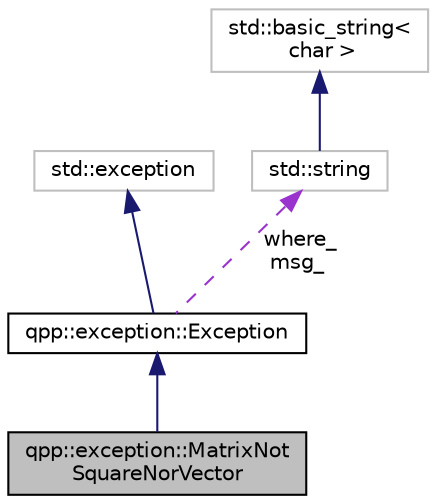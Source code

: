 digraph "qpp::exception::MatrixNotSquareNorVector"
{
  edge [fontname="Helvetica",fontsize="10",labelfontname="Helvetica",labelfontsize="10"];
  node [fontname="Helvetica",fontsize="10",shape=record];
  Node3 [label="qpp::exception::MatrixNot\lSquareNorVector",height=0.2,width=0.4,color="black", fillcolor="grey75", style="filled", fontcolor="black"];
  Node4 -> Node3 [dir="back",color="midnightblue",fontsize="10",style="solid",fontname="Helvetica"];
  Node4 [label="qpp::exception::Exception",height=0.2,width=0.4,color="black", fillcolor="white", style="filled",URL="$classqpp_1_1exception_1_1_exception.html",tooltip="Base class for generating Quantum++ custom exceptions. "];
  Node5 -> Node4 [dir="back",color="midnightblue",fontsize="10",style="solid",fontname="Helvetica"];
  Node5 [label="std::exception",height=0.2,width=0.4,color="grey75", fillcolor="white", style="filled",tooltip="STL class. "];
  Node6 -> Node4 [dir="back",color="darkorchid3",fontsize="10",style="dashed",label=" where_\nmsg_" ,fontname="Helvetica"];
  Node6 [label="std::string",height=0.2,width=0.4,color="grey75", fillcolor="white", style="filled",tooltip="STL class. "];
  Node7 -> Node6 [dir="back",color="midnightblue",fontsize="10",style="solid",fontname="Helvetica"];
  Node7 [label="std::basic_string\<\l char \>",height=0.2,width=0.4,color="grey75", fillcolor="white", style="filled",tooltip="STL class. "];
}
